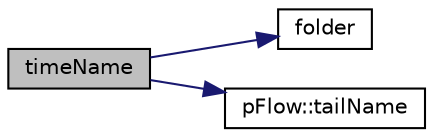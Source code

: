 digraph "timeName"
{
 // LATEX_PDF_SIZE
  edge [fontname="Helvetica",fontsize="10",labelfontname="Helvetica",labelfontsize="10"];
  node [fontname="Helvetica",fontsize="10",shape=record];
  rankdir="LR";
  Node1 [label="timeName",height=0.2,width=0.4,color="black", fillcolor="grey75", style="filled", fontcolor="black",tooltip=" "];
  Node1 -> Node2 [color="midnightblue",fontsize="10",style="solid",fontname="Helvetica"];
  Node2 [label="folder",height=0.2,width=0.4,color="black", fillcolor="white", style="filled",URL="$classpFlow_1_1timeFolder.html#a4e8f348d5741229dc3661d90703080ed",tooltip=" "];
  Node1 -> Node3 [color="midnightblue",fontsize="10",style="solid",fontname="Helvetica"];
  Node3 [label="pFlow::tailName",height=0.2,width=0.4,color="black", fillcolor="white", style="filled",URL="$namespacepFlow.html#af771f81a015bdf8ae8472d37a4d76d0e",tooltip="Find tail name in a group separated by \".\" and return it."];
}
